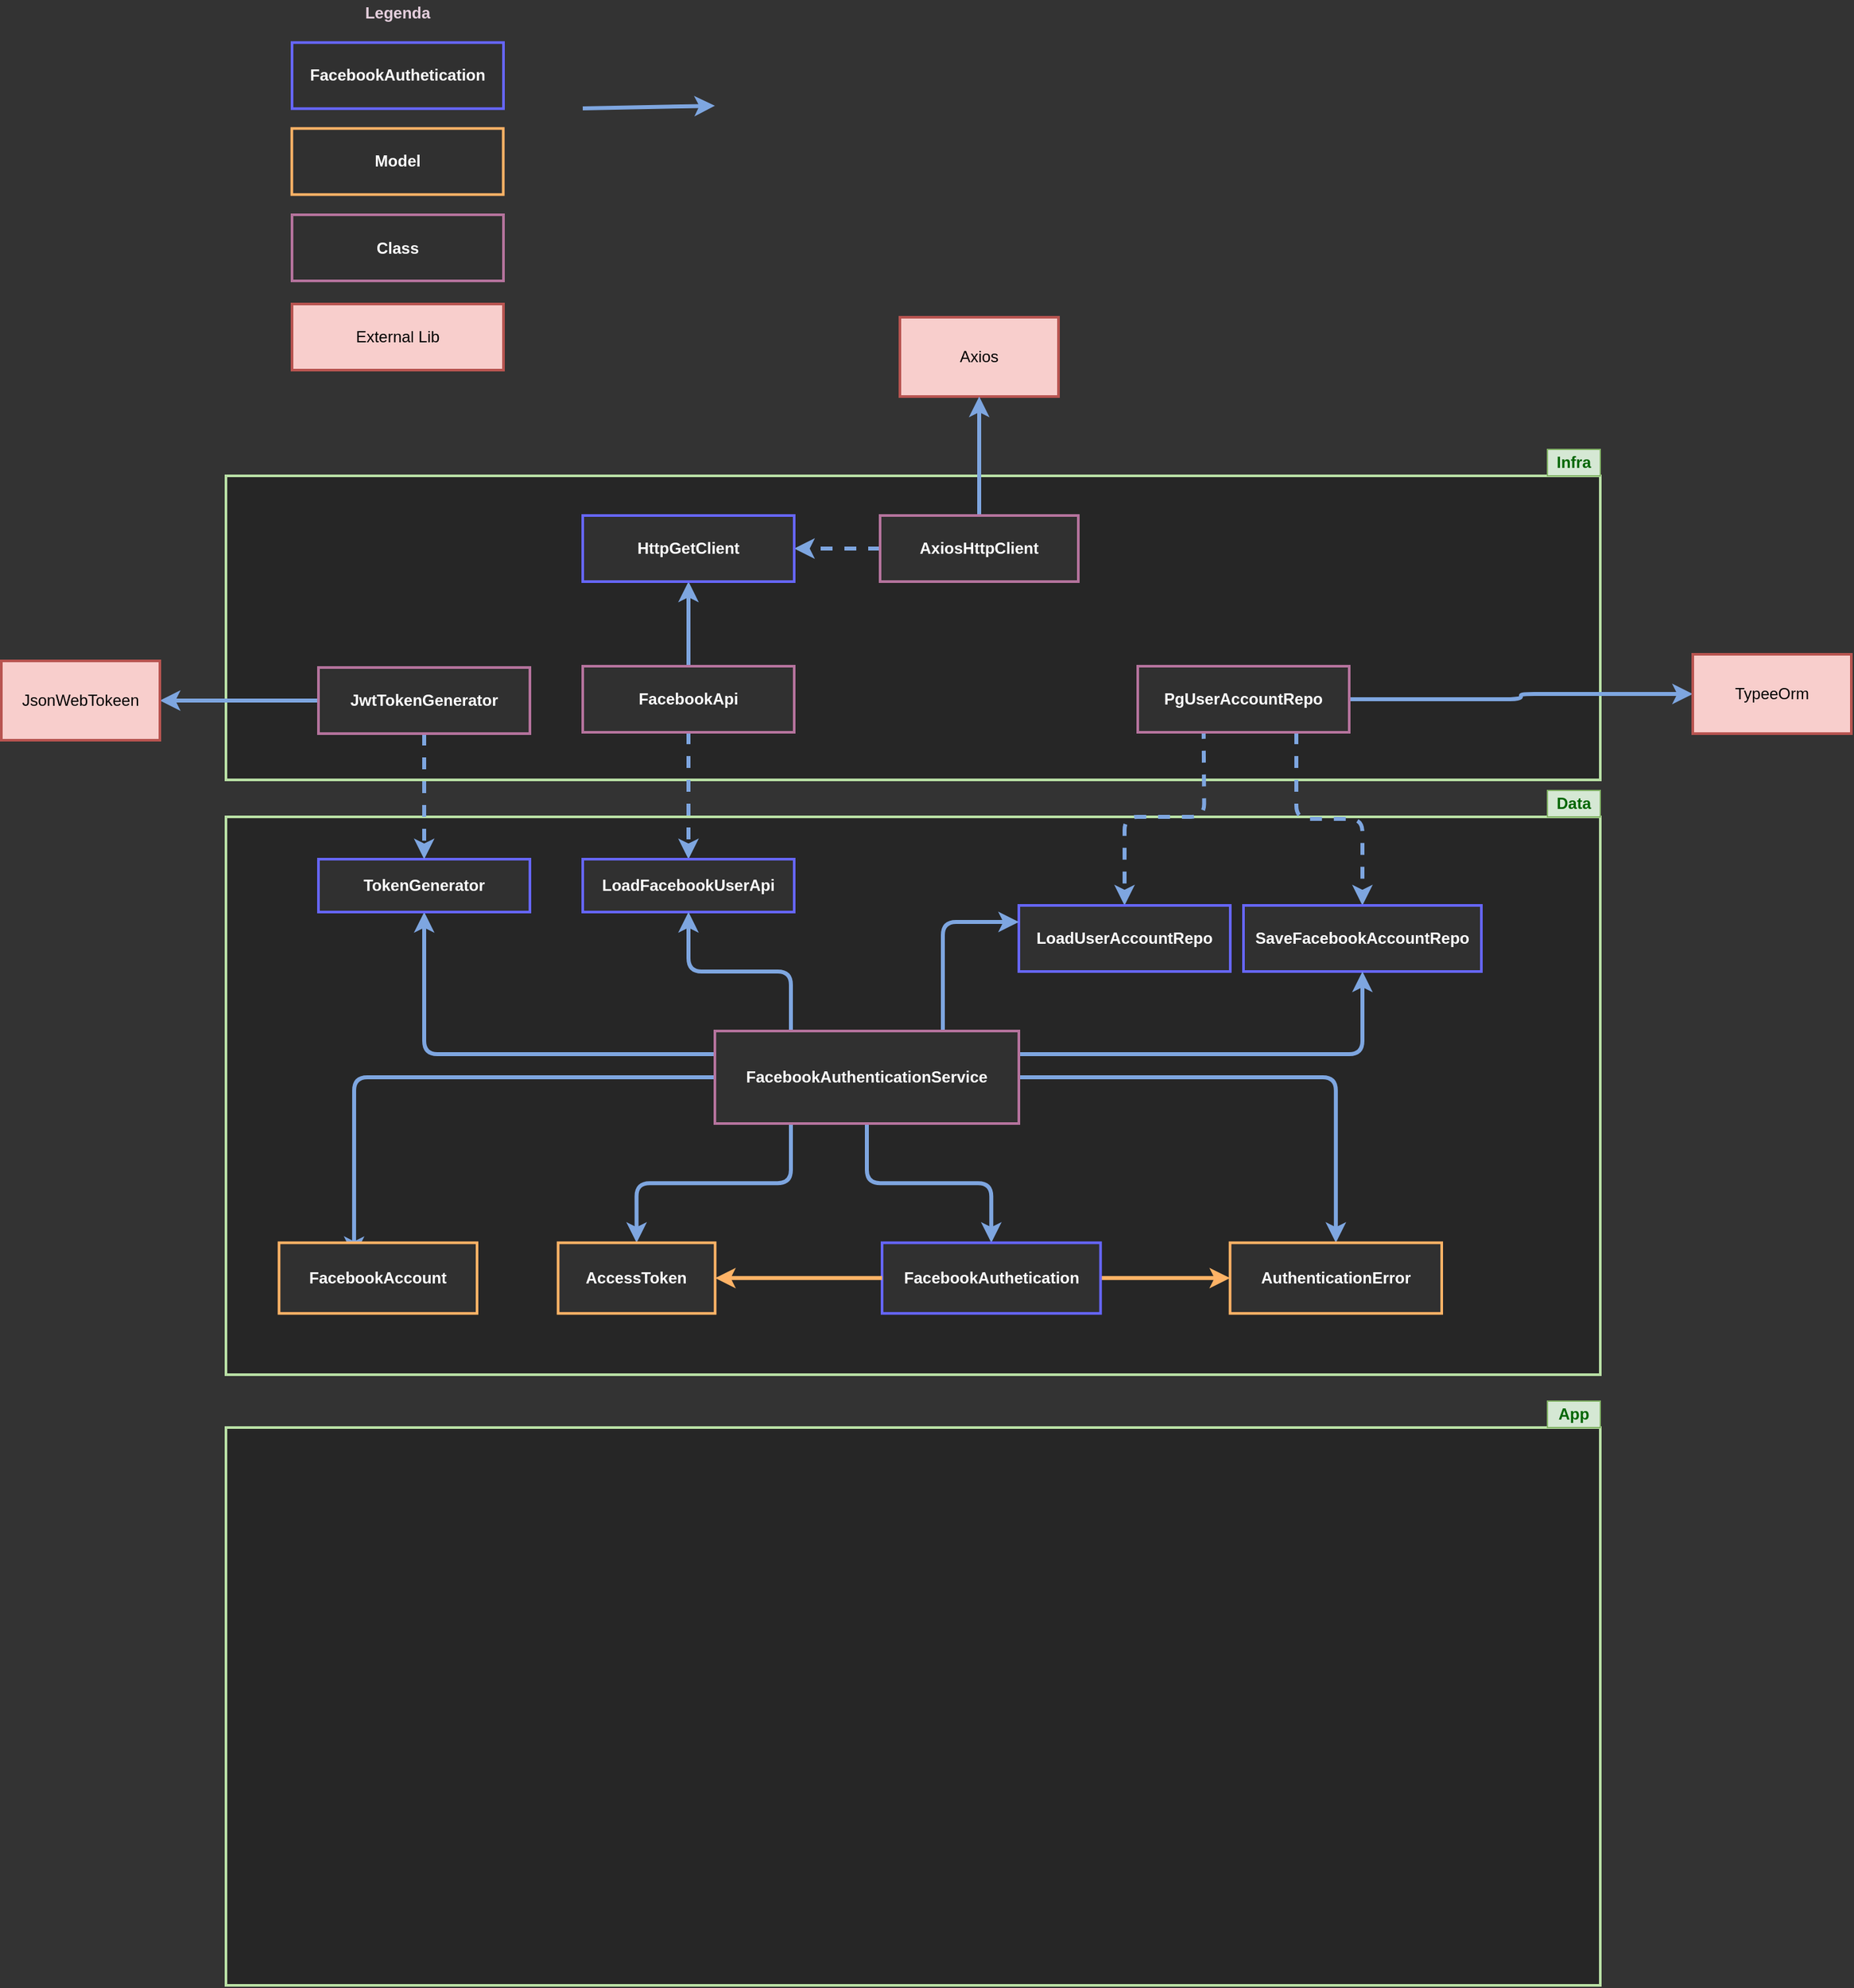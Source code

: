 <mxfile version="12.2.4" pages="1"><diagram id="EuGYN1gIaQFMa7aU_eRK" name="Page-1"><mxGraphModel dx="1476" dy="454" grid="1" gridSize="10" guides="1" tooltips="1" connect="1" arrows="1" fold="1" page="0" pageScale="1" pageWidth="850" pageHeight="1100" background="#333333" math="0" shadow="0"><root><mxCell id="0"/><mxCell id="1" parent="0"/><mxCell id="2" value="" style="rounded=0;whiteSpace=wrap;html=1;fillColor=#262626;strokeColor=#B9E0A5;strokeWidth=2;shadow=0;glass=0;comic=0;" parent="1" vertex="1"><mxGeometry x="-80" y="410" width="1040" height="230" as="geometry"/></mxCell><mxCell id="3" value="&lt;font color=&quot;#006600&quot;&gt;&lt;b&gt;Infra&lt;/b&gt;&lt;/font&gt;" style="text;html=1;strokeColor=#82b366;fillColor=#d5e8d4;align=center;verticalAlign=middle;whiteSpace=wrap;rounded=0;" parent="1" vertex="1"><mxGeometry x="920" y="390" width="40" height="20" as="geometry"/></mxCell><mxCell id="6" value="" style="rounded=0;whiteSpace=wrap;html=1;shadow=0;glass=0;comic=0;strokeColor=#B9E0A5;strokeWidth=2;fillColor=#262626;" parent="1" vertex="1"><mxGeometry x="-80" y="668" width="1040" height="422" as="geometry"/></mxCell><mxCell id="7" value="&lt;font color=&quot;#006600&quot;&gt;&lt;b&gt;Data&lt;/b&gt;&lt;/font&gt;" style="text;html=1;strokeColor=#82b366;fillColor=#d5e8d4;align=center;verticalAlign=middle;whiteSpace=wrap;rounded=0;" parent="1" vertex="1"><mxGeometry x="920" y="648" width="40" height="20" as="geometry"/></mxCell><mxCell id="12" style="edgeStyle=orthogonalEdgeStyle;rounded=1;orthogonalLoop=1;jettySize=auto;html=1;strokeWidth=3;strokeColor=#7EA6E0;" parent="1" source="10" target="11" edge="1"><mxGeometry relative="1" as="geometry"/></mxCell><mxCell id="40" style="edgeStyle=orthogonalEdgeStyle;rounded=1;orthogonalLoop=1;jettySize=auto;html=1;exitX=0.5;exitY=1;exitDx=0;exitDy=0;dashed=1;strokeColor=#7EA6E0;strokeWidth=3;" parent="1" target="38" edge="1"><mxGeometry relative="1" as="geometry"><mxPoint x="659.824" y="599.941" as="sourcePoint"/></mxGeometry></mxCell><mxCell id="58" style="edgeStyle=orthogonalEdgeStyle;rounded=1;orthogonalLoop=1;jettySize=auto;html=1;exitX=0.75;exitY=1;exitDx=0;exitDy=0;strokeColor=#7EA6E0;strokeWidth=3;dashed=1;" parent="1" source="10" target="39" edge="1"><mxGeometry relative="1" as="geometry"/></mxCell><mxCell id="10" value="&lt;b&gt;&lt;font color=&quot;#ffffff&quot;&gt;PgUserAccountRepo&lt;/font&gt;&lt;/b&gt;" style="rounded=0;whiteSpace=wrap;html=1;shadow=0;glass=0;comic=0;strokeColor=#B5739D;strokeWidth=2;fillColor=#303030;" parent="1" vertex="1"><mxGeometry x="610" y="554" width="160" height="50" as="geometry"/></mxCell><mxCell id="11" value="TypeeOrm" style="rounded=0;whiteSpace=wrap;html=1;shadow=0;glass=0;comic=0;strokeColor=#b85450;strokeWidth=2;fillColor=#f8cecc;" parent="1" vertex="1"><mxGeometry x="1030" y="545" width="120" height="60" as="geometry"/></mxCell><mxCell id="20" style="edgeStyle=orthogonalEdgeStyle;rounded=0;orthogonalLoop=1;jettySize=auto;html=1;strokeColor=#7EA6E0;strokeWidth=3;" parent="1" source="13" target="17" edge="1"><mxGeometry relative="1" as="geometry"/></mxCell><mxCell id="45" style="edgeStyle=orthogonalEdgeStyle;rounded=0;orthogonalLoop=1;jettySize=auto;html=1;exitX=0.5;exitY=1;exitDx=0;exitDy=0;dashed=1;strokeColor=#7EA6E0;strokeWidth=3;" parent="1" source="13" target="43" edge="1"><mxGeometry relative="1" as="geometry"/></mxCell><mxCell id="13" value="&lt;font color=&quot;#ffffff&quot;&gt;&lt;b&gt;FacebookApi&lt;/b&gt;&lt;/font&gt;" style="rounded=0;whiteSpace=wrap;html=1;shadow=0;glass=0;comic=0;strokeColor=#B5739D;strokeWidth=2;fillColor=#303030;" parent="1" vertex="1"><mxGeometry x="190" y="554" width="160" height="50" as="geometry"/></mxCell><mxCell id="14" value="Axios" style="rounded=0;whiteSpace=wrap;html=1;shadow=0;glass=0;comic=0;strokeColor=#b85450;strokeWidth=2;fillColor=#f8cecc;" parent="1" vertex="1"><mxGeometry x="430" y="290" width="120" height="60" as="geometry"/></mxCell><mxCell id="16" style="edgeStyle=orthogonalEdgeStyle;rounded=0;orthogonalLoop=1;jettySize=auto;html=1;strokeColor=#7EA6E0;strokeWidth=3;" parent="1" source="15" target="14" edge="1"><mxGeometry relative="1" as="geometry"/></mxCell><mxCell id="19" style="edgeStyle=orthogonalEdgeStyle;rounded=0;orthogonalLoop=1;jettySize=auto;html=1;entryX=1;entryY=0.5;entryDx=0;entryDy=0;strokeColor=#7EA6E0;strokeWidth=3;dashed=1;" parent="1" source="15" target="17" edge="1"><mxGeometry relative="1" as="geometry"/></mxCell><mxCell id="15" value="&lt;font color=&quot;#ffffff&quot;&gt;&lt;b&gt;AxiosHttpClient&lt;/b&gt;&lt;/font&gt;" style="rounded=0;whiteSpace=wrap;html=1;shadow=0;glass=0;comic=0;strokeColor=#B5739D;strokeWidth=2;fillColor=#303030;" parent="1" vertex="1"><mxGeometry x="415" y="440" width="150" height="50" as="geometry"/></mxCell><mxCell id="17" value="&lt;font color=&quot;#ffffff&quot;&gt;&lt;b&gt;HttpGetClient&lt;/b&gt;&lt;/font&gt;" style="rounded=0;whiteSpace=wrap;html=1;shadow=0;glass=0;comic=0;strokeColor=#6666FF;strokeWidth=2;fillColor=#303030;" parent="1" vertex="1"><mxGeometry x="190" y="440" width="160" height="50" as="geometry"/></mxCell><mxCell id="38" value="&lt;font color=&quot;#ffffff&quot;&gt;&lt;b&gt;LoadUserAccountRepo&lt;/b&gt;&lt;/font&gt;" style="rounded=0;whiteSpace=wrap;html=1;shadow=0;glass=0;comic=0;strokeColor=#6666FF;strokeWidth=2;fillColor=#303030;" parent="1" vertex="1"><mxGeometry x="520" y="735" width="160" height="50" as="geometry"/></mxCell><mxCell id="39" value="&lt;font color=&quot;#ffffff&quot;&gt;&lt;b&gt;SaveFacebookAccountRepo&lt;/b&gt;&lt;/font&gt;" style="rounded=0;whiteSpace=wrap;html=1;shadow=0;glass=0;comic=0;strokeColor=#6666FF;strokeWidth=2;fillColor=#303030;" parent="1" vertex="1"><mxGeometry x="690" y="735" width="180" height="50" as="geometry"/></mxCell><mxCell id="43" value="&lt;font color=&quot;#ffffff&quot;&gt;&lt;b&gt;LoadFacebookUserApi&lt;/b&gt;&lt;/font&gt;" style="rounded=0;whiteSpace=wrap;html=1;shadow=0;glass=0;comic=0;strokeColor=#6666FF;strokeWidth=2;fillColor=#303030;" parent="1" vertex="1"><mxGeometry x="190" y="700" width="160" height="40" as="geometry"/></mxCell><mxCell id="49" style="edgeStyle=orthogonalEdgeStyle;rounded=1;orthogonalLoop=1;jettySize=auto;html=1;strokeColor=#7EA6E0;strokeWidth=3;" parent="1" source="46" target="47" edge="1"><mxGeometry relative="1" as="geometry"/></mxCell><mxCell id="52" style="edgeStyle=orthogonalEdgeStyle;rounded=1;orthogonalLoop=1;jettySize=auto;html=1;exitX=0.25;exitY=1;exitDx=0;exitDy=0;entryX=0.5;entryY=0;entryDx=0;entryDy=0;strokeColor=#7EA6E0;strokeWidth=3;" parent="1" source="46" target="50" edge="1"><mxGeometry relative="1" as="geometry"/></mxCell><mxCell id="53" style="edgeStyle=orthogonalEdgeStyle;rounded=1;orthogonalLoop=1;jettySize=auto;html=1;exitX=0;exitY=0.5;exitDx=0;exitDy=0;entryX=0.379;entryY=0.2;entryDx=0;entryDy=0;entryPerimeter=0;strokeColor=#7EA6E0;strokeWidth=3;" parent="1" source="46" target="51" edge="1"><mxGeometry relative="1" as="geometry"/></mxCell><mxCell id="54" style="edgeStyle=orthogonalEdgeStyle;rounded=1;orthogonalLoop=1;jettySize=auto;html=1;exitX=0.25;exitY=0;exitDx=0;exitDy=0;strokeColor=#7EA6E0;strokeWidth=3;" parent="1" source="46" target="43" edge="1"><mxGeometry relative="1" as="geometry"/></mxCell><mxCell id="55" style="edgeStyle=orthogonalEdgeStyle;rounded=1;orthogonalLoop=1;jettySize=auto;html=1;exitX=0.75;exitY=0;exitDx=0;exitDy=0;entryX=0;entryY=0.25;entryDx=0;entryDy=0;strokeColor=#7EA6E0;strokeWidth=3;" parent="1" source="46" target="38" edge="1"><mxGeometry relative="1" as="geometry"/></mxCell><mxCell id="56" style="edgeStyle=orthogonalEdgeStyle;rounded=1;orthogonalLoop=1;jettySize=auto;html=1;exitX=1;exitY=0.25;exitDx=0;exitDy=0;strokeColor=#7EA6E0;strokeWidth=3;" parent="1" source="46" target="39" edge="1"><mxGeometry relative="1" as="geometry"/></mxCell><mxCell id="57" style="edgeStyle=orthogonalEdgeStyle;rounded=1;orthogonalLoop=1;jettySize=auto;html=1;exitX=0.5;exitY=1;exitDx=0;exitDy=0;strokeColor=#7EA6E0;strokeWidth=3;" parent="1" source="46" target="48" edge="1"><mxGeometry relative="1" as="geometry"/></mxCell><mxCell id="63" style="edgeStyle=orthogonalEdgeStyle;rounded=1;orthogonalLoop=1;jettySize=auto;html=1;exitX=0;exitY=0.25;exitDx=0;exitDy=0;strokeColor=#7EA6E0;strokeWidth=3;" parent="1" source="46" target="62" edge="1"><mxGeometry relative="1" as="geometry"/></mxCell><mxCell id="46" value="&lt;b&gt;&lt;font color=&quot;#ffffff&quot;&gt;FacebookAuthenticationService&lt;/font&gt;&lt;/b&gt;" style="rounded=0;whiteSpace=wrap;html=1;shadow=0;glass=0;comic=0;strokeColor=#B5739D;strokeWidth=2;fillColor=#303030;" parent="1" vertex="1"><mxGeometry x="290" y="830" width="230" height="70" as="geometry"/></mxCell><mxCell id="62" value="&lt;font color=&quot;#ffffff&quot;&gt;&lt;b&gt;TokenGenerator&lt;/b&gt;&lt;/font&gt;" style="rounded=0;whiteSpace=wrap;html=1;shadow=0;glass=0;comic=0;strokeColor=#6666FF;strokeWidth=2;fillColor=#303030;" parent="1" vertex="1"><mxGeometry x="-10" y="700" width="160" height="40" as="geometry"/></mxCell><mxCell id="65" style="edgeStyle=orthogonalEdgeStyle;rounded=1;orthogonalLoop=1;jettySize=auto;html=1;strokeColor=#7EA6E0;strokeWidth=3;dashed=1;" parent="1" source="64" target="62" edge="1"><mxGeometry relative="1" as="geometry"/></mxCell><mxCell id="68" style="edgeStyle=orthogonalEdgeStyle;rounded=1;orthogonalLoop=1;jettySize=auto;html=1;entryX=1;entryY=0.5;entryDx=0;entryDy=0;strokeColor=#7EA6E0;strokeWidth=3;" parent="1" source="64" target="66" edge="1"><mxGeometry relative="1" as="geometry"/></mxCell><mxCell id="64" value="&lt;font color=&quot;#ffffff&quot;&gt;&lt;b&gt;JwtTokenGenerator&lt;/b&gt;&lt;/font&gt;" style="rounded=0;whiteSpace=wrap;html=1;shadow=0;glass=0;comic=0;strokeColor=#B5739D;strokeWidth=2;fillColor=#303030;" parent="1" vertex="1"><mxGeometry x="-10" y="555" width="160" height="50" as="geometry"/></mxCell><mxCell id="66" value="JsonWebTokeen" style="rounded=0;whiteSpace=wrap;html=1;shadow=0;glass=0;comic=0;strokeColor=#b85450;strokeWidth=2;fillColor=#f8cecc;" parent="1" vertex="1"><mxGeometry x="-250" y="550" width="120" height="60" as="geometry"/></mxCell><mxCell id="76" value="&lt;font color=&quot;#ffffff&quot;&gt;&lt;b&gt;FacebookAuthetication&lt;/b&gt;&lt;/font&gt;" style="rounded=0;whiteSpace=wrap;html=1;shadow=0;glass=0;comic=0;strokeColor=#6666FF;strokeWidth=2;fillColor=#303030;" parent="1" vertex="1"><mxGeometry x="-30" y="82.207" width="160" height="50" as="geometry"/></mxCell><mxCell id="79" value="&lt;font color=&quot;#ffffff&quot;&gt;&lt;b&gt;Model&lt;/b&gt;&lt;/font&gt;" style="rounded=0;whiteSpace=wrap;html=1;shadow=0;glass=0;comic=0;strokeColor=#FFB366;strokeWidth=2;fillColor=#303030;" parent="1" vertex="1"><mxGeometry x="-30.167" y="147.207" width="160" height="50" as="geometry"/></mxCell><mxCell id="81" value="&lt;font color=&quot;#ffffff&quot;&gt;&lt;b&gt;Class&lt;/b&gt;&lt;/font&gt;" style="rounded=0;whiteSpace=wrap;html=1;shadow=0;glass=0;comic=0;strokeColor=#B5739D;strokeWidth=2;fillColor=#303030;" parent="1" vertex="1"><mxGeometry x="-30" y="212.5" width="160" height="50" as="geometry"/></mxCell><mxCell id="82" value="&lt;b&gt;&lt;font color=&quot;#e6d0de&quot;&gt;Legenda&lt;/font&gt;&lt;/b&gt;" style="text;html=1;strokeColor=none;fillColor=none;align=center;verticalAlign=middle;whiteSpace=wrap;rounded=0;dashed=1;" parent="1" vertex="1"><mxGeometry x="30" y="50" width="40" height="20" as="geometry"/></mxCell><mxCell id="84" value="External Lib" style="rounded=0;whiteSpace=wrap;html=1;shadow=0;glass=0;comic=0;strokeColor=#b85450;strokeWidth=2;fillColor=#f8cecc;" parent="1" vertex="1"><mxGeometry x="-30" y="280" width="160" height="50" as="geometry"/></mxCell><mxCell id="86" value="" style="endArrow=classic;html=1;strokeColor=#7EA6E0;strokeWidth=3;" parent="1" edge="1"><mxGeometry width="50" height="50" relative="1" as="geometry"><mxPoint x="190" y="132" as="sourcePoint"/><mxPoint x="290" y="130" as="targetPoint"/></mxGeometry></mxCell><mxCell id="47" value="&lt;b&gt;&lt;font color=&quot;#ffffff&quot;&gt;AuthenticationError&lt;/font&gt;&lt;/b&gt;" style="rounded=0;whiteSpace=wrap;html=1;shadow=0;glass=0;comic=0;strokeColor=#FFB366;strokeWidth=2;fillColor=#303030;" parent="1" vertex="1"><mxGeometry x="679.833" y="990.207" width="160.167" height="53.448" as="geometry"/></mxCell><mxCell id="59" style="edgeStyle=orthogonalEdgeStyle;rounded=0;orthogonalLoop=1;jettySize=auto;html=1;exitX=1;exitY=0.5;exitDx=0;exitDy=0;entryX=0;entryY=0.5;entryDx=0;entryDy=0;strokeColor=#FFB366;strokeWidth=3;" parent="1" source="48" target="47" edge="1"><mxGeometry relative="1" as="geometry"/></mxCell><mxCell id="48" value="&lt;font color=&quot;#ffffff&quot;&gt;&lt;b&gt;FacebookAuthetication&lt;/b&gt;&lt;/font&gt;" style="rounded=0;whiteSpace=wrap;html=1;shadow=0;glass=0;comic=0;strokeColor=#6666FF;strokeWidth=2;fillColor=#303030;" parent="1" vertex="1"><mxGeometry x="416.5" y="990.207" width="165.333" height="53.448" as="geometry"/></mxCell><mxCell id="60" style="edgeStyle=orthogonalEdgeStyle;rounded=1;orthogonalLoop=1;jettySize=auto;html=1;exitX=0;exitY=0.5;exitDx=0;exitDy=0;entryX=1;entryY=0.5;entryDx=0;entryDy=0;strokeColor=#FFB366;strokeWidth=3;" parent="1" source="48" target="50" edge="1"><mxGeometry relative="1" as="geometry"/></mxCell><mxCell id="50" value="&lt;font color=&quot;#ffffff&quot;&gt;&lt;b&gt;AccessToken&lt;/b&gt;&lt;/font&gt;&lt;span style=&quot;color: rgba(0 , 0 , 0 , 0) ; font-family: monospace ; font-size: 0px ; white-space: nowrap&quot;&gt;%3CmxGraphModel%3E%3Croot%3E%3CmxCell%20id%3D%220%22%2F%3E%3CmxCell%20id%3D%221%22%20parent%3D%220%22%2F%3E%3CmxCell%20id%3D%222%22%20value%3D%22%26lt%3Bb%26gt%3B%26lt%3Bfont%20color%3D%26quot%3B%23ffffff%26quot%3B%26gt%3BAuthenticationError%26lt%3B%2Ffont%26gt%3B%26lt%3B%2Fb%26gt%3B%22%20style%3D%22rounded%3D0%3BwhiteSpace%3Dwrap%3Bhtml%3D1%3Bshadow%3D0%3Bglass%3D0%3Bcomic%3D0%3BstrokeColor%3D%23FFB366%3BstrokeWidth%3D2%3BfillColor%3D%23303030%3B%22%20vertex%3D%221%22%20parent%3D%221%22%3E%3CmxGeometry%20x%3D%22550%22%20y%3D%221070%22%20width%3D%22230%22%20height%3D%2270%22%20as%3D%22geometry%22%2F%3E%3C%2FmxCell%3E%3C%2Froot%3E%3C%2FmxGraphModel%3E&lt;/span&gt;&lt;font color=&quot;#ffffff&quot;&gt;&lt;b&gt;&lt;br&gt;&lt;/b&gt;&lt;/font&gt;" style="rounded=0;whiteSpace=wrap;html=1;shadow=0;glass=0;comic=0;strokeColor=#FFB366;strokeWidth=2;fillColor=#303030;" parent="1" vertex="1"><mxGeometry x="171.333" y="990.207" width="118.833" height="53.448" as="geometry"/></mxCell><mxCell id="51" value="&lt;font color=&quot;#ffffff&quot;&gt;&lt;b&gt;FacebookAccount&lt;br&gt;&lt;/b&gt;&lt;/font&gt;" style="rounded=0;whiteSpace=wrap;html=1;shadow=0;glass=0;comic=0;strokeColor=#FFB366;strokeWidth=2;fillColor=#303030;" parent="1" vertex="1"><mxGeometry x="-39.833" y="990.207" width="149.833" height="53.448" as="geometry"/></mxCell><mxCell id="90" value="" style="rounded=0;whiteSpace=wrap;html=1;shadow=0;glass=0;comic=0;strokeColor=#B9E0A5;strokeWidth=2;fillColor=#262626;" parent="1" vertex="1"><mxGeometry x="-80" y="1130" width="1040" height="422" as="geometry"/></mxCell><mxCell id="91" value="&lt;font color=&quot;#006600&quot;&gt;&lt;b&gt;App&lt;/b&gt;&lt;/font&gt;" style="text;html=1;strokeColor=#82b366;fillColor=#d5e8d4;align=center;verticalAlign=middle;whiteSpace=wrap;rounded=0;" parent="1" vertex="1"><mxGeometry x="920" y="1110" width="40" height="20" as="geometry"/></mxCell></root></mxGraphModel></diagram></mxfile>
